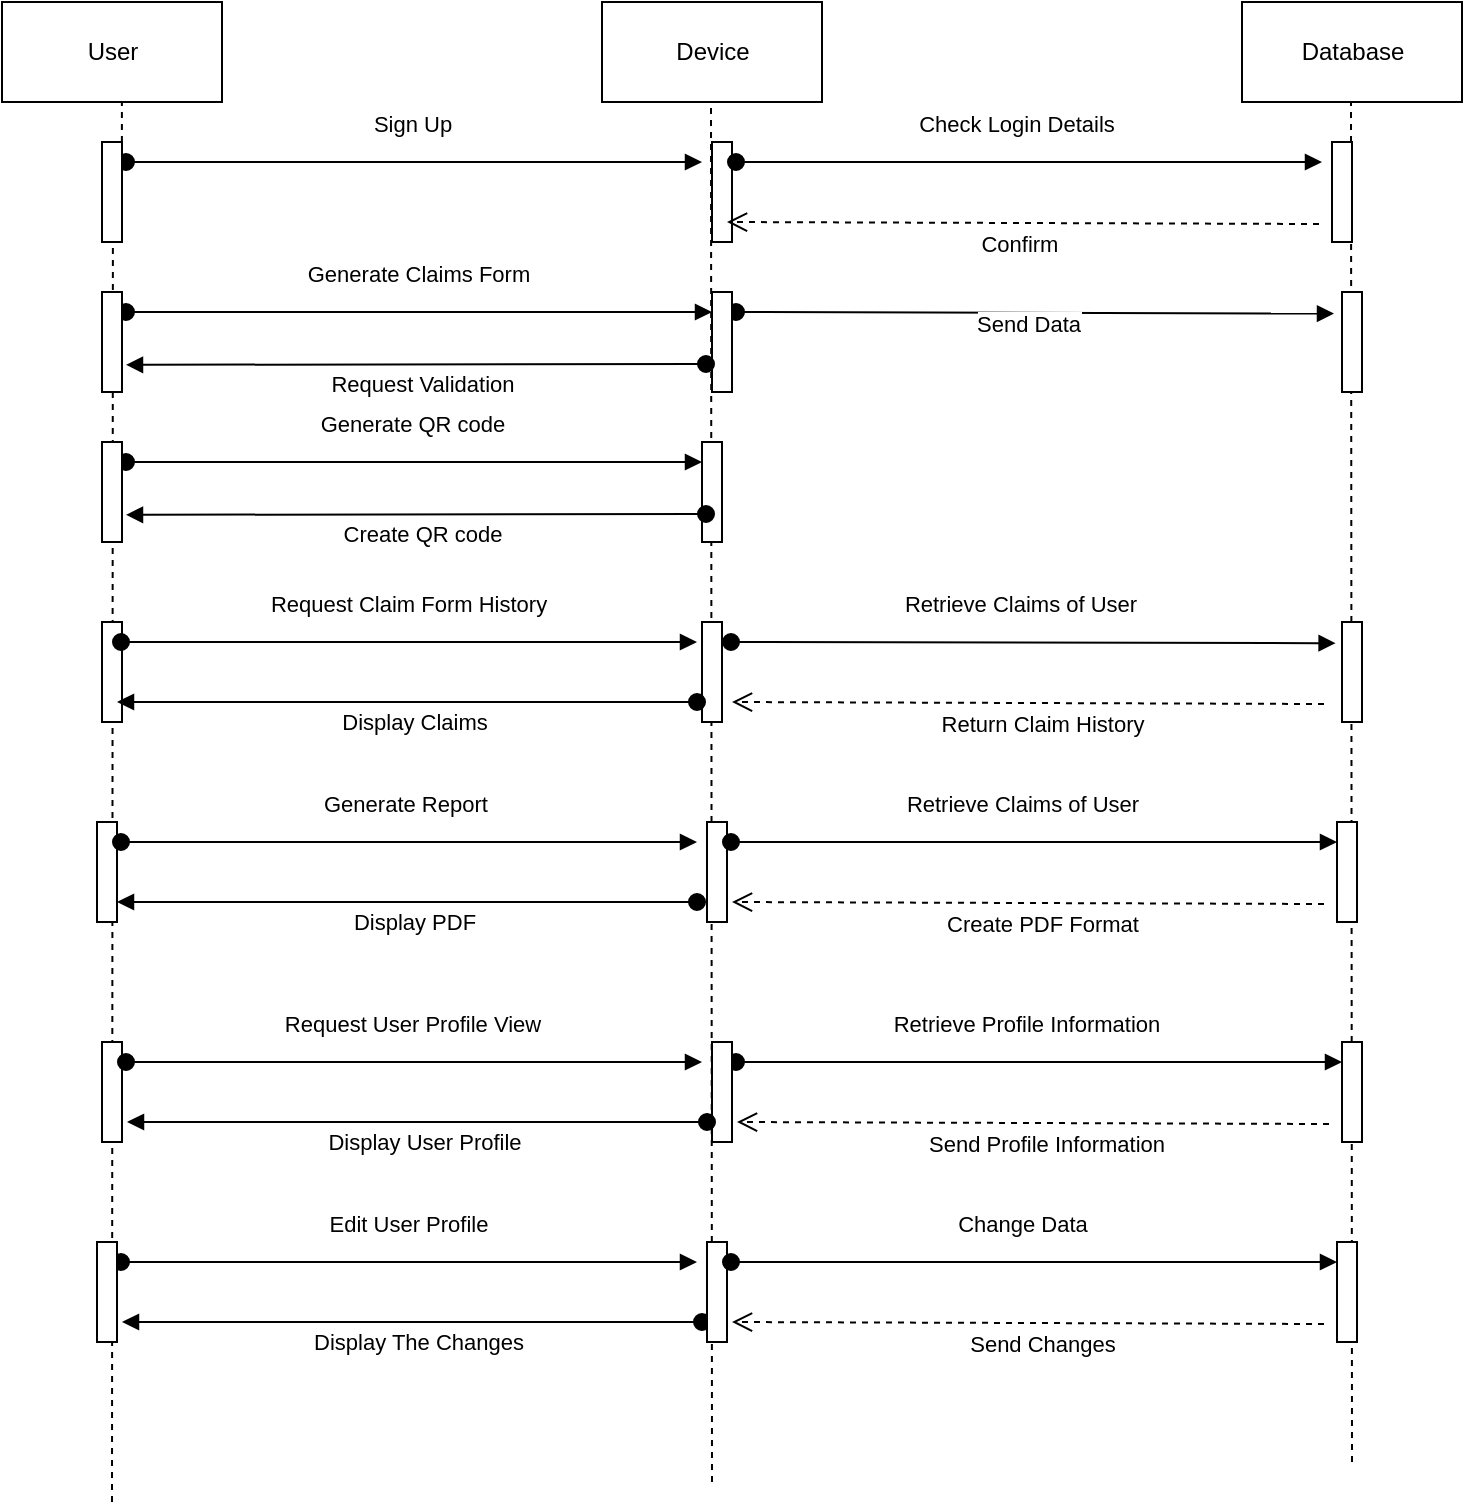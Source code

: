 <mxfile version="10.6.3" type="device"><diagram id="cuomXhyUPu8ELn6MLRpY" name="Page-1"><mxGraphModel dx="1010" dy="582" grid="1" gridSize="10" guides="1" tooltips="1" connect="1" arrows="1" fold="1" page="1" pageScale="1" pageWidth="850" pageHeight="1100" math="0" shadow="0"><root><mxCell id="0"/><mxCell id="1" parent="0"/><mxCell id="mNBMv_Is02y6iat8jjh_-5" value="User" style="html=1;" vertex="1" parent="1"><mxGeometry x="50" y="135" width="110" height="50" as="geometry"/></mxCell><mxCell id="mNBMv_Is02y6iat8jjh_-6" value="Device" style="html=1;" vertex="1" parent="1"><mxGeometry x="350" y="135" width="110" height="50" as="geometry"/></mxCell><mxCell id="mNBMv_Is02y6iat8jjh_-7" value="Database" style="html=1;" vertex="1" parent="1"><mxGeometry x="670" y="135" width="110" height="50" as="geometry"/></mxCell><mxCell id="mNBMv_Is02y6iat8jjh_-9" value="" style="endArrow=none;dashed=1;html=1;entryX=0.545;entryY=1.01;entryDx=0;entryDy=0;entryPerimeter=0;" edge="1" parent="1" source="mNBMv_Is02y6iat8jjh_-12" target="mNBMv_Is02y6iat8jjh_-5"><mxGeometry width="50" height="50" relative="1" as="geometry"><mxPoint x="110" y="645" as="sourcePoint"/><mxPoint x="105" y="185" as="targetPoint"/></mxGeometry></mxCell><mxCell id="mNBMv_Is02y6iat8jjh_-10" value="" style="endArrow=none;dashed=1;html=1;entryX=0.545;entryY=1.01;entryDx=0;entryDy=0;entryPerimeter=0;" edge="1" parent="1"><mxGeometry width="50" height="50" relative="1" as="geometry"><mxPoint x="405" y="875" as="sourcePoint"/><mxPoint x="404.5" y="186" as="targetPoint"/></mxGeometry></mxCell><mxCell id="mNBMv_Is02y6iat8jjh_-11" value="" style="endArrow=none;dashed=1;html=1;entryX=0.545;entryY=1.01;entryDx=0;entryDy=0;entryPerimeter=0;" edge="1" parent="1"><mxGeometry width="50" height="50" relative="1" as="geometry"><mxPoint x="725" y="865" as="sourcePoint"/><mxPoint x="724.5" y="185" as="targetPoint"/></mxGeometry></mxCell><mxCell id="mNBMv_Is02y6iat8jjh_-13" value="Sign Up" style="html=1;verticalAlign=bottom;startArrow=oval;endArrow=block;startSize=8;" edge="1" parent="1"><mxGeometry x="-0.007" y="10" relative="1" as="geometry"><mxPoint x="112" y="215" as="sourcePoint"/><mxPoint x="400" y="215" as="targetPoint"/><mxPoint as="offset"/></mxGeometry></mxCell><mxCell id="mNBMv_Is02y6iat8jjh_-12" value="" style="html=1;points=[];perimeter=orthogonalPerimeter;" vertex="1" parent="1"><mxGeometry x="100" y="205" width="10" height="50" as="geometry"/></mxCell><mxCell id="mNBMv_Is02y6iat8jjh_-14" value="" style="endArrow=none;dashed=1;html=1;entryX=0.545;entryY=1.01;entryDx=0;entryDy=0;entryPerimeter=0;" edge="1" parent="1" target="mNBMv_Is02y6iat8jjh_-12"><mxGeometry width="50" height="50" relative="1" as="geometry"><mxPoint x="105" y="885" as="sourcePoint"/><mxPoint x="110" y="186" as="targetPoint"/></mxGeometry></mxCell><mxCell id="mNBMv_Is02y6iat8jjh_-15" value="" style="html=1;points=[];perimeter=orthogonalPerimeter;" vertex="1" parent="1"><mxGeometry x="405" y="205" width="10" height="50" as="geometry"/></mxCell><mxCell id="mNBMv_Is02y6iat8jjh_-16" value="Check Login Details" style="html=1;verticalAlign=bottom;startArrow=oval;endArrow=block;startSize=8;" edge="1" parent="1"><mxGeometry x="-0.043" y="10" relative="1" as="geometry"><mxPoint x="417" y="215" as="sourcePoint"/><mxPoint x="710" y="215" as="targetPoint"/><mxPoint as="offset"/></mxGeometry></mxCell><mxCell id="mNBMv_Is02y6iat8jjh_-18" value="" style="html=1;points=[];perimeter=orthogonalPerimeter;" vertex="1" parent="1"><mxGeometry x="715" y="205" width="10" height="50" as="geometry"/></mxCell><mxCell id="mNBMv_Is02y6iat8jjh_-20" value="Confirm&amp;nbsp;" style="html=1;verticalAlign=bottom;endArrow=open;dashed=1;endSize=8;exitX=0.1;exitY=1.012;exitDx=0;exitDy=0;exitPerimeter=0;" edge="1" parent="1"><mxGeometry x="0.003" y="20" relative="1" as="geometry"><mxPoint x="412.5" y="245" as="targetPoint"/><mxPoint x="708.5" y="246" as="sourcePoint"/><mxPoint as="offset"/></mxGeometry></mxCell><mxCell id="mNBMv_Is02y6iat8jjh_-21" value="Generate Claims Form" style="html=1;verticalAlign=bottom;startArrow=oval;endArrow=block;startSize=8;" edge="1" parent="1" target="mNBMv_Is02y6iat8jjh_-24"><mxGeometry x="-0.007" y="10" relative="1" as="geometry"><mxPoint x="112" y="290" as="sourcePoint"/><mxPoint x="390" y="290" as="targetPoint"/><mxPoint as="offset"/></mxGeometry></mxCell><mxCell id="mNBMv_Is02y6iat8jjh_-22" value="" style="html=1;points=[];perimeter=orthogonalPerimeter;" vertex="1" parent="1"><mxGeometry x="100" y="280" width="10" height="50" as="geometry"/></mxCell><mxCell id="mNBMv_Is02y6iat8jjh_-23" value="Send Data" style="html=1;verticalAlign=bottom;startArrow=oval;endArrow=block;startSize=8;entryX=-0.4;entryY=0.216;entryDx=0;entryDy=0;entryPerimeter=0;" edge="1" parent="1" target="mNBMv_Is02y6iat8jjh_-25"><mxGeometry x="-0.024" y="-15" relative="1" as="geometry"><mxPoint x="417" y="290" as="sourcePoint"/><mxPoint x="710" y="290" as="targetPoint"/><mxPoint as="offset"/></mxGeometry></mxCell><mxCell id="mNBMv_Is02y6iat8jjh_-24" value="" style="html=1;points=[];perimeter=orthogonalPerimeter;" vertex="1" parent="1"><mxGeometry x="405" y="280" width="10" height="50" as="geometry"/></mxCell><mxCell id="mNBMv_Is02y6iat8jjh_-25" value="" style="html=1;points=[];perimeter=orthogonalPerimeter;" vertex="1" parent="1"><mxGeometry x="720" y="280" width="10" height="50" as="geometry"/></mxCell><mxCell id="mNBMv_Is02y6iat8jjh_-27" value="Request Validation" style="html=1;verticalAlign=bottom;startArrow=oval;endArrow=block;startSize=8;entryX=1.2;entryY=0.728;entryDx=0;entryDy=0;entryPerimeter=0;" edge="1" parent="1" target="mNBMv_Is02y6iat8jjh_-22"><mxGeometry x="-0.021" y="19" relative="1" as="geometry"><mxPoint x="402" y="316" as="sourcePoint"/><mxPoint x="398" y="330" as="targetPoint"/><mxPoint as="offset"/></mxGeometry></mxCell><mxCell id="mNBMv_Is02y6iat8jjh_-32" value="Generate QR code" style="html=1;verticalAlign=bottom;startArrow=oval;endArrow=block;startSize=8;" edge="1" target="mNBMv_Is02y6iat8jjh_-33" parent="1"><mxGeometry x="-0.007" y="10" relative="1" as="geometry"><mxPoint x="112" y="365" as="sourcePoint"/><mxPoint x="390" y="365" as="targetPoint"/><mxPoint as="offset"/></mxGeometry></mxCell><mxCell id="mNBMv_Is02y6iat8jjh_-33" value="" style="html=1;points=[];perimeter=orthogonalPerimeter;" vertex="1" parent="1"><mxGeometry x="400" y="355" width="10" height="50" as="geometry"/></mxCell><mxCell id="mNBMv_Is02y6iat8jjh_-34" value="Create QR code" style="html=1;verticalAlign=bottom;startArrow=oval;endArrow=block;startSize=8;entryX=1.2;entryY=0.728;entryDx=0;entryDy=0;entryPerimeter=0;" edge="1" target="mNBMv_Is02y6iat8jjh_-35" parent="1"><mxGeometry x="-0.021" y="19" relative="1" as="geometry"><mxPoint x="402" y="391" as="sourcePoint"/><mxPoint x="398" y="405" as="targetPoint"/><mxPoint as="offset"/></mxGeometry></mxCell><mxCell id="mNBMv_Is02y6iat8jjh_-35" value="" style="html=1;points=[];perimeter=orthogonalPerimeter;" vertex="1" parent="1"><mxGeometry x="100" y="355" width="10" height="50" as="geometry"/></mxCell><mxCell id="mNBMv_Is02y6iat8jjh_-36" value="" style="html=1;points=[];perimeter=orthogonalPerimeter;" vertex="1" parent="1"><mxGeometry x="100" y="445" width="10" height="50" as="geometry"/></mxCell><mxCell id="mNBMv_Is02y6iat8jjh_-37" value="Request Claim Form History" style="html=1;verticalAlign=bottom;startArrow=oval;endArrow=block;startSize=8;" edge="1" parent="1"><mxGeometry x="-0.007" y="10" relative="1" as="geometry"><mxPoint x="109.5" y="455" as="sourcePoint"/><mxPoint x="397.5" y="455" as="targetPoint"/><mxPoint as="offset"/></mxGeometry></mxCell><mxCell id="mNBMv_Is02y6iat8jjh_-38" value="" style="html=1;points=[];perimeter=orthogonalPerimeter;" vertex="1" parent="1"><mxGeometry x="400" y="445" width="10" height="50" as="geometry"/></mxCell><mxCell id="mNBMv_Is02y6iat8jjh_-39" value="Retrieve Claims of User" style="html=1;verticalAlign=bottom;startArrow=oval;endArrow=block;startSize=8;entryX=-0.32;entryY=0.212;entryDx=0;entryDy=0;entryPerimeter=0;" edge="1" parent="1" target="mNBMv_Is02y6iat8jjh_-41"><mxGeometry x="-0.043" y="10" relative="1" as="geometry"><mxPoint x="414.5" y="455" as="sourcePoint"/><mxPoint x="707.5" y="455" as="targetPoint"/><mxPoint as="offset"/></mxGeometry></mxCell><mxCell id="mNBMv_Is02y6iat8jjh_-40" value="Return Claim History" style="html=1;verticalAlign=bottom;endArrow=open;dashed=1;endSize=8;exitX=0.1;exitY=1.012;exitDx=0;exitDy=0;exitPerimeter=0;" edge="1" parent="1"><mxGeometry x="-0.048" y="19" relative="1" as="geometry"><mxPoint x="415" y="485" as="targetPoint"/><mxPoint x="711" y="486" as="sourcePoint"/><mxPoint as="offset"/></mxGeometry></mxCell><mxCell id="mNBMv_Is02y6iat8jjh_-41" value="" style="html=1;points=[];perimeter=orthogonalPerimeter;" vertex="1" parent="1"><mxGeometry x="720" y="445" width="10" height="50" as="geometry"/></mxCell><mxCell id="mNBMv_Is02y6iat8jjh_-42" value="Display Claims" style="html=1;verticalAlign=bottom;startArrow=oval;endArrow=block;startSize=8;entryX=1.2;entryY=0.728;entryDx=0;entryDy=0;entryPerimeter=0;" edge="1" parent="1"><mxGeometry x="-0.021" y="19" relative="1" as="geometry"><mxPoint x="397.5" y="485" as="sourcePoint"/><mxPoint x="107.5" y="485" as="targetPoint"/><mxPoint as="offset"/></mxGeometry></mxCell><mxCell id="mNBMv_Is02y6iat8jjh_-43" value="" style="html=1;points=[];perimeter=orthogonalPerimeter;" vertex="1" parent="1"><mxGeometry x="97.5" y="545" width="10" height="50" as="geometry"/></mxCell><mxCell id="mNBMv_Is02y6iat8jjh_-44" value="Generate Report&amp;nbsp;" style="html=1;verticalAlign=bottom;startArrow=oval;endArrow=block;startSize=8;" edge="1" parent="1"><mxGeometry x="-0.007" y="10" relative="1" as="geometry"><mxPoint x="109.5" y="555" as="sourcePoint"/><mxPoint x="397.5" y="555" as="targetPoint"/><mxPoint as="offset"/></mxGeometry></mxCell><mxCell id="mNBMv_Is02y6iat8jjh_-45" value="Display PDF" style="html=1;verticalAlign=bottom;startArrow=oval;endArrow=block;startSize=8;entryX=1.2;entryY=0.728;entryDx=0;entryDy=0;entryPerimeter=0;" edge="1" parent="1"><mxGeometry x="-0.021" y="19" relative="1" as="geometry"><mxPoint x="397.5" y="585" as="sourcePoint"/><mxPoint x="107.5" y="585" as="targetPoint"/><mxPoint as="offset"/></mxGeometry></mxCell><mxCell id="mNBMv_Is02y6iat8jjh_-46" value="" style="html=1;points=[];perimeter=orthogonalPerimeter;" vertex="1" parent="1"><mxGeometry x="402.5" y="545" width="10" height="50" as="geometry"/></mxCell><mxCell id="mNBMv_Is02y6iat8jjh_-47" value="Retrieve Claims of User" style="html=1;verticalAlign=bottom;startArrow=oval;endArrow=block;startSize=8;" edge="1" parent="1" target="mNBMv_Is02y6iat8jjh_-49"><mxGeometry x="-0.043" y="10" relative="1" as="geometry"><mxPoint x="414.5" y="555" as="sourcePoint"/><mxPoint x="708" y="555" as="targetPoint"/><mxPoint as="offset"/></mxGeometry></mxCell><mxCell id="mNBMv_Is02y6iat8jjh_-48" value="Create PDF Format" style="html=1;verticalAlign=bottom;endArrow=open;dashed=1;endSize=8;exitX=0.1;exitY=1.012;exitDx=0;exitDy=0;exitPerimeter=0;" edge="1" parent="1"><mxGeometry x="-0.048" y="19" relative="1" as="geometry"><mxPoint x="415" y="585" as="targetPoint"/><mxPoint x="711" y="586" as="sourcePoint"/><mxPoint as="offset"/></mxGeometry></mxCell><mxCell id="mNBMv_Is02y6iat8jjh_-49" value="" style="html=1;points=[];perimeter=orthogonalPerimeter;" vertex="1" parent="1"><mxGeometry x="717.5" y="545" width="10" height="50" as="geometry"/></mxCell><mxCell id="mNBMv_Is02y6iat8jjh_-50" value="" style="html=1;points=[];perimeter=orthogonalPerimeter;" vertex="1" parent="1"><mxGeometry x="100" y="655" width="10" height="50" as="geometry"/></mxCell><mxCell id="mNBMv_Is02y6iat8jjh_-51" value="Request User Profile View" style="html=1;verticalAlign=bottom;startArrow=oval;endArrow=block;startSize=8;" edge="1" parent="1"><mxGeometry x="-0.007" y="10" relative="1" as="geometry"><mxPoint x="112" y="665" as="sourcePoint"/><mxPoint x="400" y="665" as="targetPoint"/><mxPoint as="offset"/></mxGeometry></mxCell><mxCell id="mNBMv_Is02y6iat8jjh_-52" value="Retrieve Profile Information" style="html=1;verticalAlign=bottom;startArrow=oval;endArrow=block;startSize=8;" edge="1" target="mNBMv_Is02y6iat8jjh_-54" parent="1"><mxGeometry x="-0.043" y="10" relative="1" as="geometry"><mxPoint x="417" y="665" as="sourcePoint"/><mxPoint x="710.5" y="665" as="targetPoint"/><mxPoint as="offset"/></mxGeometry></mxCell><mxCell id="mNBMv_Is02y6iat8jjh_-53" value="" style="html=1;points=[];perimeter=orthogonalPerimeter;" vertex="1" parent="1"><mxGeometry x="405" y="655" width="10" height="50" as="geometry"/></mxCell><mxCell id="mNBMv_Is02y6iat8jjh_-54" value="" style="html=1;points=[];perimeter=orthogonalPerimeter;" vertex="1" parent="1"><mxGeometry x="720" y="655" width="10" height="50" as="geometry"/></mxCell><mxCell id="mNBMv_Is02y6iat8jjh_-55" value="Send Profile Information" style="html=1;verticalAlign=bottom;endArrow=open;dashed=1;endSize=8;exitX=0.1;exitY=1.012;exitDx=0;exitDy=0;exitPerimeter=0;" edge="1" parent="1"><mxGeometry x="-0.048" y="19" relative="1" as="geometry"><mxPoint x="417.5" y="695" as="targetPoint"/><mxPoint x="713.5" y="696" as="sourcePoint"/><mxPoint as="offset"/></mxGeometry></mxCell><mxCell id="mNBMv_Is02y6iat8jjh_-56" value="Display User Profile" style="html=1;verticalAlign=bottom;startArrow=oval;endArrow=block;startSize=8;entryX=1.2;entryY=0.728;entryDx=0;entryDy=0;entryPerimeter=0;" edge="1" parent="1"><mxGeometry x="-0.021" y="19" relative="1" as="geometry"><mxPoint x="402.5" y="695" as="sourcePoint"/><mxPoint x="112.5" y="695" as="targetPoint"/><mxPoint as="offset"/></mxGeometry></mxCell><mxCell id="mNBMv_Is02y6iat8jjh_-57" value="Edit User Profile" style="html=1;verticalAlign=bottom;startArrow=oval;endArrow=block;startSize=8;" edge="1" parent="1"><mxGeometry x="-0.007" y="10" relative="1" as="geometry"><mxPoint x="109.5" y="765" as="sourcePoint"/><mxPoint x="397.5" y="765" as="targetPoint"/><mxPoint as="offset"/></mxGeometry></mxCell><mxCell id="mNBMv_Is02y6iat8jjh_-58" value="Display The Changes" style="html=1;verticalAlign=bottom;startArrow=oval;endArrow=block;startSize=8;entryX=1.2;entryY=0.728;entryDx=0;entryDy=0;entryPerimeter=0;" edge="1" parent="1"><mxGeometry x="-0.021" y="19" relative="1" as="geometry"><mxPoint x="400" y="795" as="sourcePoint"/><mxPoint x="110" y="795" as="targetPoint"/><mxPoint as="offset"/></mxGeometry></mxCell><mxCell id="mNBMv_Is02y6iat8jjh_-59" value="" style="html=1;points=[];perimeter=orthogonalPerimeter;" vertex="1" parent="1"><mxGeometry x="97.5" y="755" width="10" height="50" as="geometry"/></mxCell><mxCell id="mNBMv_Is02y6iat8jjh_-60" value="" style="html=1;points=[];perimeter=orthogonalPerimeter;" vertex="1" parent="1"><mxGeometry x="402.5" y="755" width="10" height="50" as="geometry"/></mxCell><mxCell id="mNBMv_Is02y6iat8jjh_-61" value="Change Data" style="html=1;verticalAlign=bottom;startArrow=oval;endArrow=block;startSize=8;" edge="1" target="mNBMv_Is02y6iat8jjh_-63" parent="1"><mxGeometry x="-0.043" y="10" relative="1" as="geometry"><mxPoint x="414.5" y="765" as="sourcePoint"/><mxPoint x="708" y="765" as="targetPoint"/><mxPoint as="offset"/></mxGeometry></mxCell><mxCell id="mNBMv_Is02y6iat8jjh_-62" value="Send Changes" style="html=1;verticalAlign=bottom;endArrow=open;dashed=1;endSize=8;exitX=0.1;exitY=1.012;exitDx=0;exitDy=0;exitPerimeter=0;" edge="1" parent="1"><mxGeometry x="-0.048" y="19" relative="1" as="geometry"><mxPoint x="415" y="795" as="targetPoint"/><mxPoint x="711" y="796" as="sourcePoint"/><mxPoint as="offset"/></mxGeometry></mxCell><mxCell id="mNBMv_Is02y6iat8jjh_-63" value="" style="html=1;points=[];perimeter=orthogonalPerimeter;" vertex="1" parent="1"><mxGeometry x="717.5" y="755" width="10" height="50" as="geometry"/></mxCell></root></mxGraphModel></diagram></mxfile>